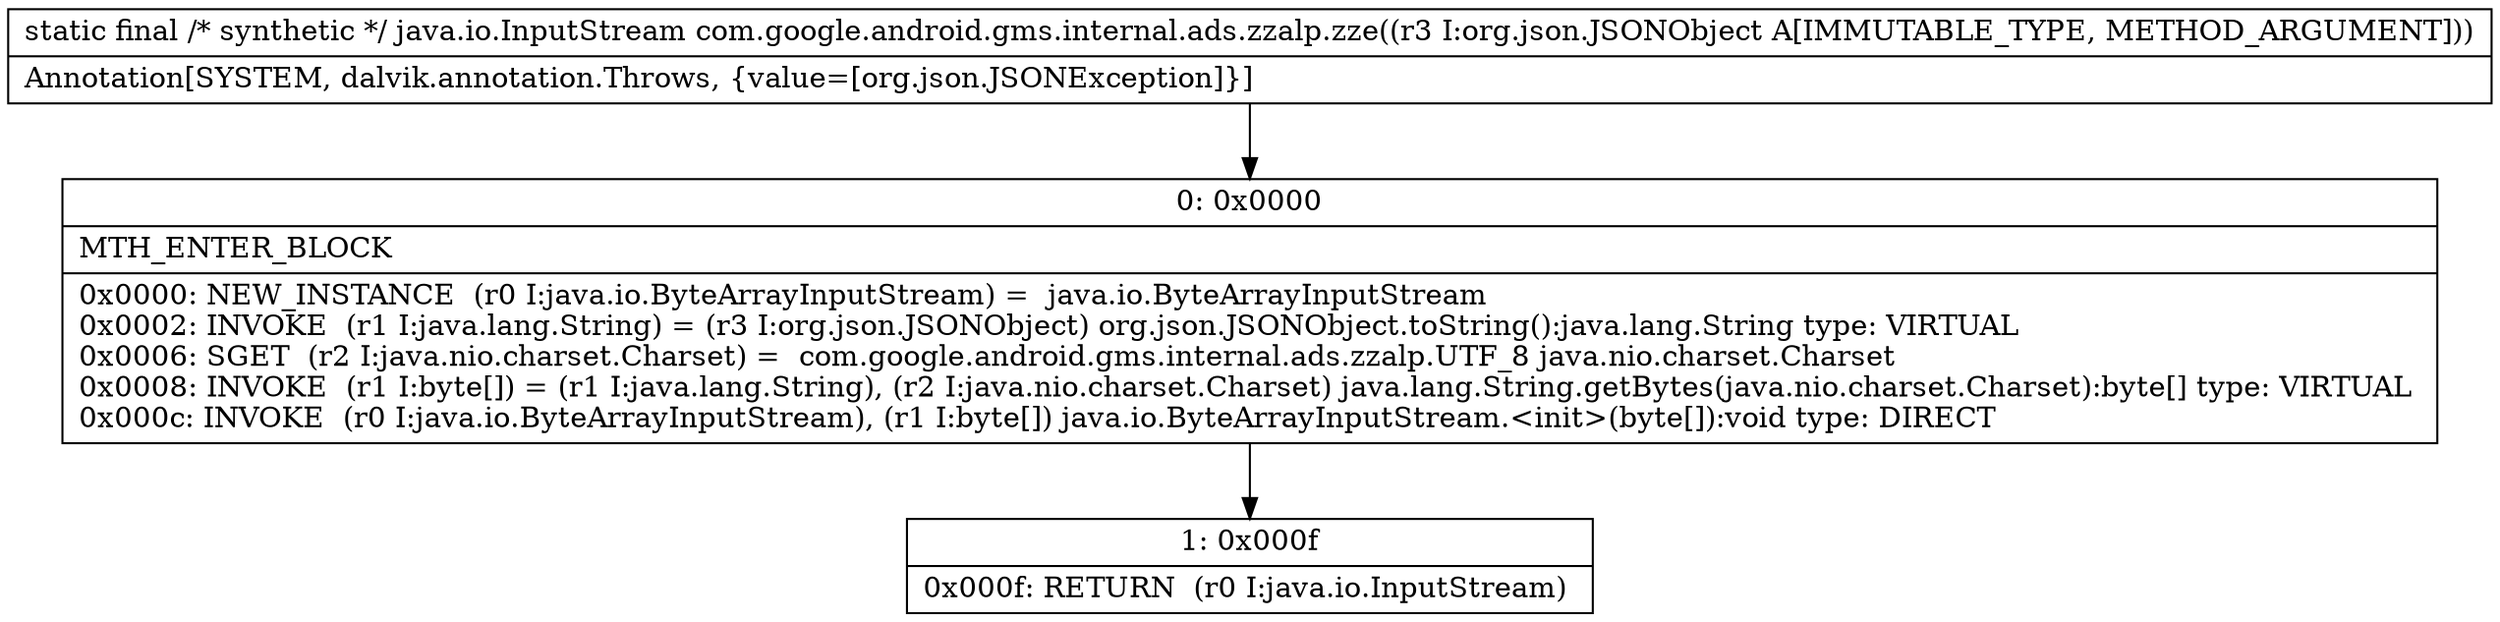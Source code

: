 digraph "CFG forcom.google.android.gms.internal.ads.zzalp.zze(Lorg\/json\/JSONObject;)Ljava\/io\/InputStream;" {
Node_0 [shape=record,label="{0\:\ 0x0000|MTH_ENTER_BLOCK\l|0x0000: NEW_INSTANCE  (r0 I:java.io.ByteArrayInputStream) =  java.io.ByteArrayInputStream \l0x0002: INVOKE  (r1 I:java.lang.String) = (r3 I:org.json.JSONObject) org.json.JSONObject.toString():java.lang.String type: VIRTUAL \l0x0006: SGET  (r2 I:java.nio.charset.Charset) =  com.google.android.gms.internal.ads.zzalp.UTF_8 java.nio.charset.Charset \l0x0008: INVOKE  (r1 I:byte[]) = (r1 I:java.lang.String), (r2 I:java.nio.charset.Charset) java.lang.String.getBytes(java.nio.charset.Charset):byte[] type: VIRTUAL \l0x000c: INVOKE  (r0 I:java.io.ByteArrayInputStream), (r1 I:byte[]) java.io.ByteArrayInputStream.\<init\>(byte[]):void type: DIRECT \l}"];
Node_1 [shape=record,label="{1\:\ 0x000f|0x000f: RETURN  (r0 I:java.io.InputStream) \l}"];
MethodNode[shape=record,label="{static final \/* synthetic *\/ java.io.InputStream com.google.android.gms.internal.ads.zzalp.zze((r3 I:org.json.JSONObject A[IMMUTABLE_TYPE, METHOD_ARGUMENT]))  | Annotation[SYSTEM, dalvik.annotation.Throws, \{value=[org.json.JSONException]\}]\l}"];
MethodNode -> Node_0;
Node_0 -> Node_1;
}

